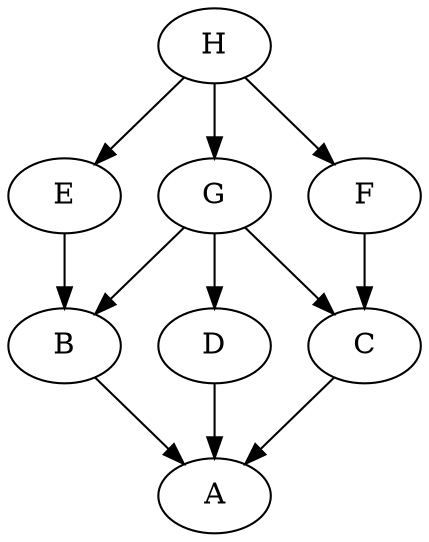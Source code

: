 digraph 
{
    B -> A;
    D -> A;
    C -> A;
    E -> B;
    F -> C;
    G -> B;
    G -> D;
    G -> C;
    H -> E;
    H -> G;
    H -> F;
}
